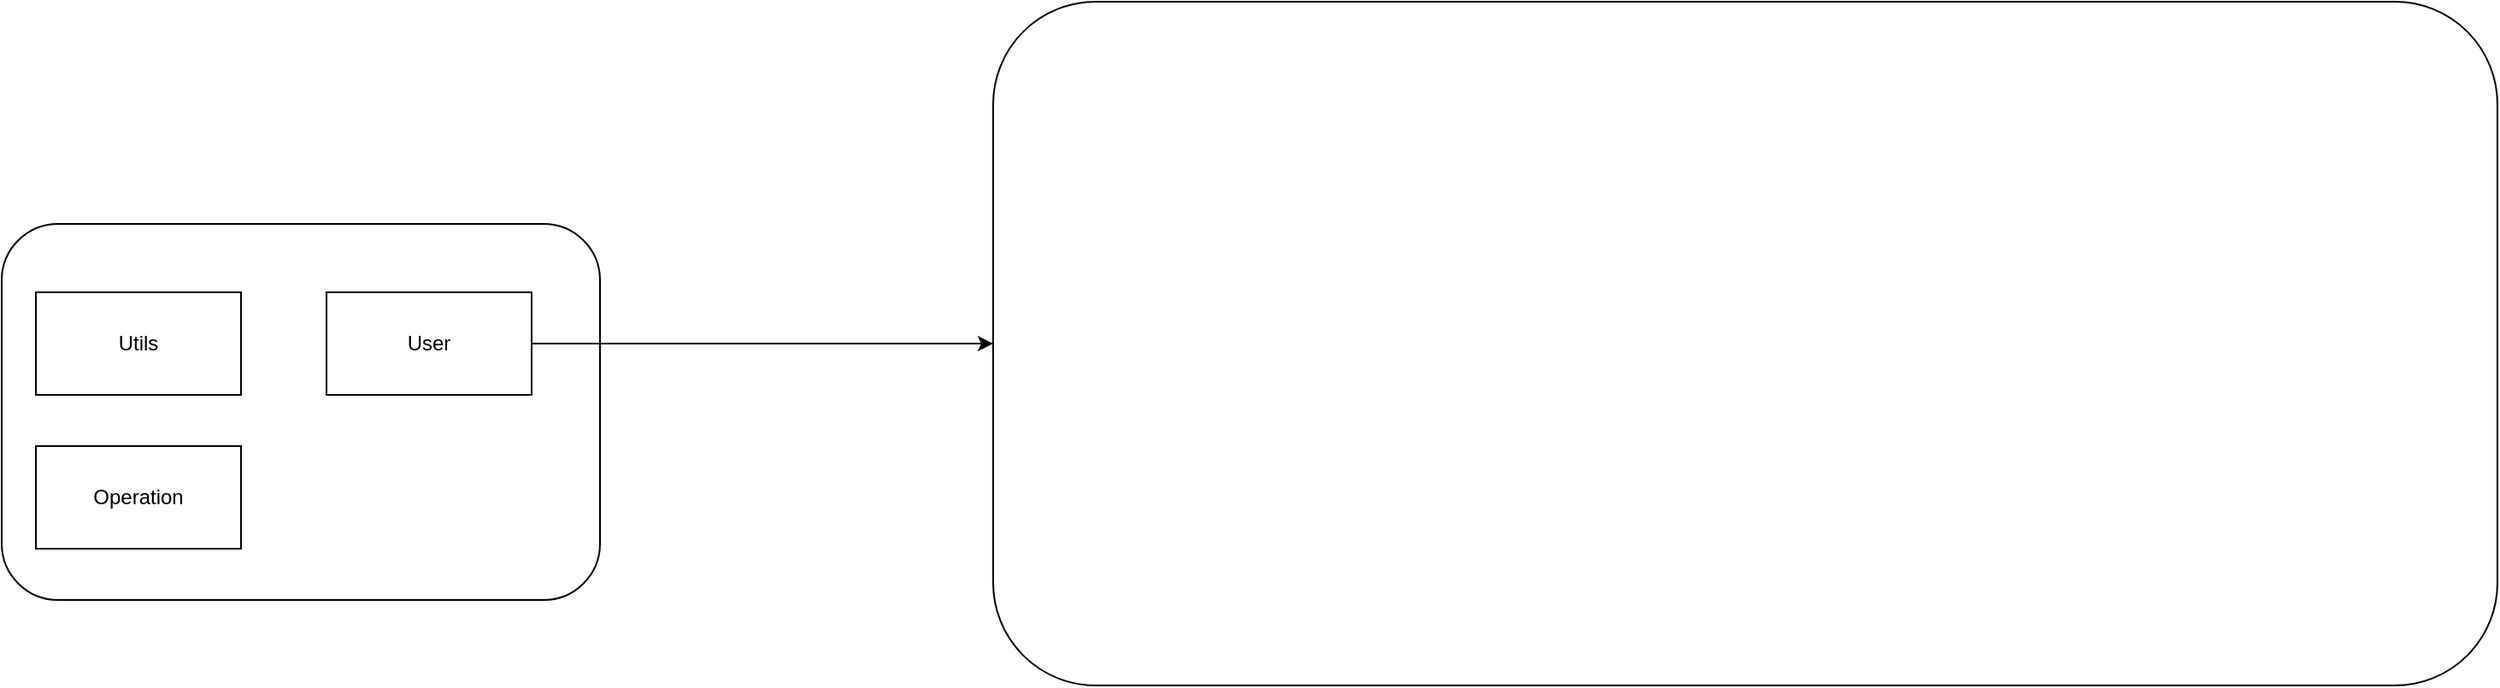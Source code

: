 <mxfile version="22.0.3" type="device">
  <diagram name="第 1 页" id="Yd7_iQjvZEprFHYHjViX">
    <mxGraphModel dx="1194" dy="877" grid="1" gridSize="10" guides="1" tooltips="1" connect="1" arrows="1" fold="1" page="1" pageScale="1" pageWidth="827" pageHeight="1169" math="0" shadow="0">
      <root>
        <mxCell id="0" />
        <mxCell id="1" parent="0" />
        <mxCell id="3Kyrj5SdXS0rH7ZZKsTu-1" value="" style="rounded=1;whiteSpace=wrap;html=1;" vertex="1" parent="1">
          <mxGeometry x="210" y="310" width="350" height="220" as="geometry" />
        </mxCell>
        <mxCell id="3Kyrj5SdXS0rH7ZZKsTu-2" value="Utils" style="rounded=0;whiteSpace=wrap;html=1;" vertex="1" parent="1">
          <mxGeometry x="230" y="350" width="120" height="60" as="geometry" />
        </mxCell>
        <mxCell id="3Kyrj5SdXS0rH7ZZKsTu-3" value="User" style="rounded=0;whiteSpace=wrap;html=1;" vertex="1" parent="1">
          <mxGeometry x="400" y="350" width="120" height="60" as="geometry" />
        </mxCell>
        <mxCell id="3Kyrj5SdXS0rH7ZZKsTu-4" value="Operation" style="rounded=0;whiteSpace=wrap;html=1;" vertex="1" parent="1">
          <mxGeometry x="230" y="440" width="120" height="60" as="geometry" />
        </mxCell>
        <mxCell id="3Kyrj5SdXS0rH7ZZKsTu-7" value="" style="endArrow=classic;html=1;rounded=0;entryX=0;entryY=0.5;entryDx=0;entryDy=0;" edge="1" parent="1" source="3Kyrj5SdXS0rH7ZZKsTu-3" target="3Kyrj5SdXS0rH7ZZKsTu-8">
          <mxGeometry width="50" height="50" relative="1" as="geometry">
            <mxPoint x="460" y="260" as="sourcePoint" />
            <mxPoint x="760" y="300" as="targetPoint" />
          </mxGeometry>
        </mxCell>
        <mxCell id="3Kyrj5SdXS0rH7ZZKsTu-8" value="" style="rounded=1;whiteSpace=wrap;html=1;" vertex="1" parent="1">
          <mxGeometry x="790" y="180" width="880" height="400" as="geometry" />
        </mxCell>
      </root>
    </mxGraphModel>
  </diagram>
</mxfile>
